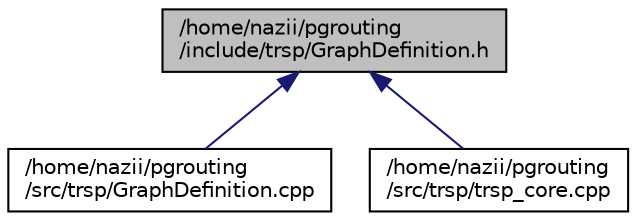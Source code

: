 digraph "/home/nazii/pgrouting/include/trsp/GraphDefinition.h"
{
  edge [fontname="Helvetica",fontsize="10",labelfontname="Helvetica",labelfontsize="10"];
  node [fontname="Helvetica",fontsize="10",shape=record];
  Node12 [label="/home/nazii/pgrouting\l/include/trsp/GraphDefinition.h",height=0.2,width=0.4,color="black", fillcolor="grey75", style="filled", fontcolor="black"];
  Node12 -> Node13 [dir="back",color="midnightblue",fontsize="10",style="solid",fontname="Helvetica"];
  Node13 [label="/home/nazii/pgrouting\l/src/trsp/GraphDefinition.cpp",height=0.2,width=0.4,color="black", fillcolor="white", style="filled",URL="$GraphDefinition_8cpp.html"];
  Node12 -> Node14 [dir="back",color="midnightblue",fontsize="10",style="solid",fontname="Helvetica"];
  Node14 [label="/home/nazii/pgrouting\l/src/trsp/trsp_core.cpp",height=0.2,width=0.4,color="black", fillcolor="white", style="filled",URL="$trsp__core_8cpp.html"];
}
